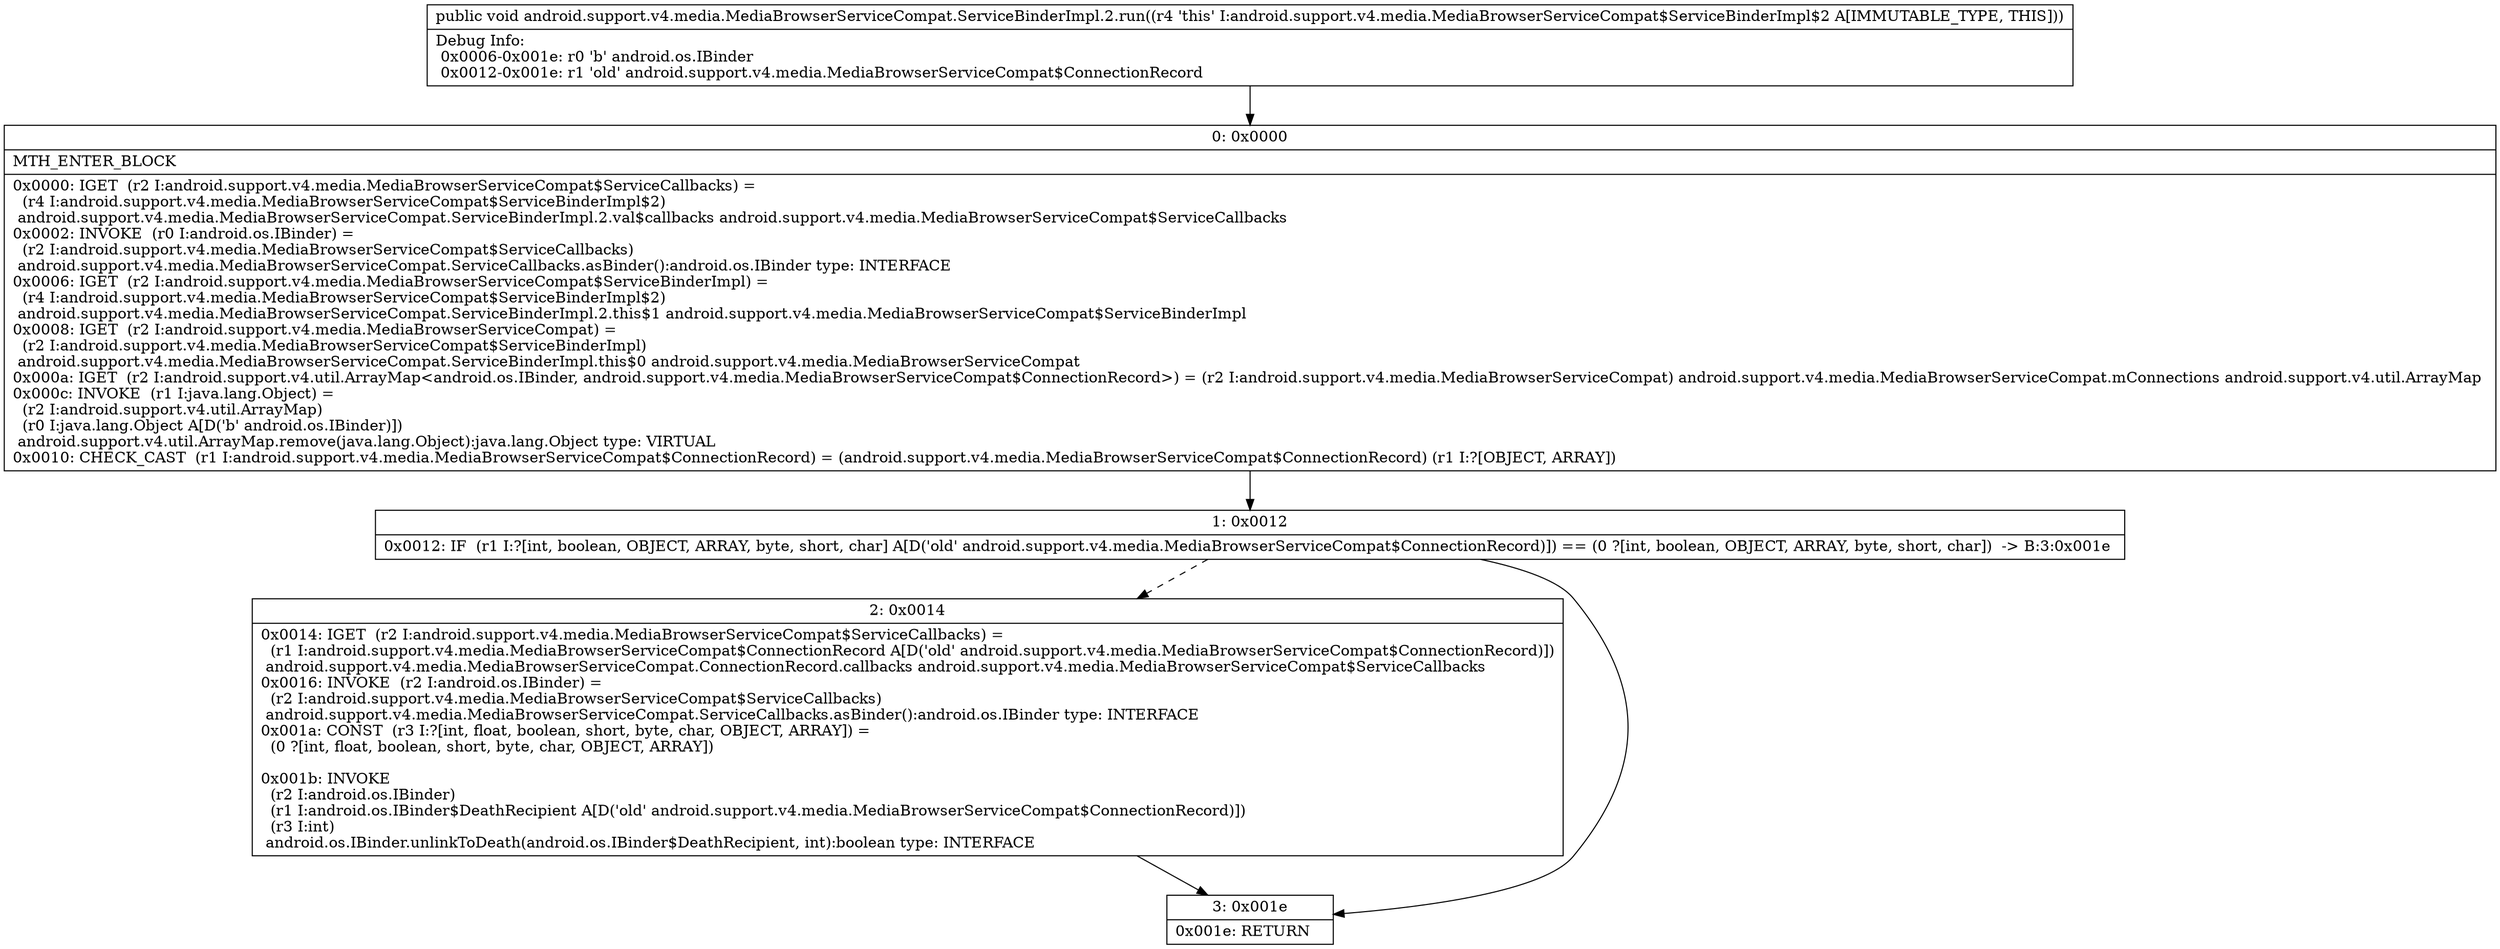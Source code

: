 digraph "CFG forandroid.support.v4.media.MediaBrowserServiceCompat.ServiceBinderImpl.2.run()V" {
Node_0 [shape=record,label="{0\:\ 0x0000|MTH_ENTER_BLOCK\l|0x0000: IGET  (r2 I:android.support.v4.media.MediaBrowserServiceCompat$ServiceCallbacks) = \l  (r4 I:android.support.v4.media.MediaBrowserServiceCompat$ServiceBinderImpl$2)\l android.support.v4.media.MediaBrowserServiceCompat.ServiceBinderImpl.2.val$callbacks android.support.v4.media.MediaBrowserServiceCompat$ServiceCallbacks \l0x0002: INVOKE  (r0 I:android.os.IBinder) = \l  (r2 I:android.support.v4.media.MediaBrowserServiceCompat$ServiceCallbacks)\l android.support.v4.media.MediaBrowserServiceCompat.ServiceCallbacks.asBinder():android.os.IBinder type: INTERFACE \l0x0006: IGET  (r2 I:android.support.v4.media.MediaBrowserServiceCompat$ServiceBinderImpl) = \l  (r4 I:android.support.v4.media.MediaBrowserServiceCompat$ServiceBinderImpl$2)\l android.support.v4.media.MediaBrowserServiceCompat.ServiceBinderImpl.2.this$1 android.support.v4.media.MediaBrowserServiceCompat$ServiceBinderImpl \l0x0008: IGET  (r2 I:android.support.v4.media.MediaBrowserServiceCompat) = \l  (r2 I:android.support.v4.media.MediaBrowserServiceCompat$ServiceBinderImpl)\l android.support.v4.media.MediaBrowserServiceCompat.ServiceBinderImpl.this$0 android.support.v4.media.MediaBrowserServiceCompat \l0x000a: IGET  (r2 I:android.support.v4.util.ArrayMap\<android.os.IBinder, android.support.v4.media.MediaBrowserServiceCompat$ConnectionRecord\>) = (r2 I:android.support.v4.media.MediaBrowserServiceCompat) android.support.v4.media.MediaBrowserServiceCompat.mConnections android.support.v4.util.ArrayMap \l0x000c: INVOKE  (r1 I:java.lang.Object) = \l  (r2 I:android.support.v4.util.ArrayMap)\l  (r0 I:java.lang.Object A[D('b' android.os.IBinder)])\l android.support.v4.util.ArrayMap.remove(java.lang.Object):java.lang.Object type: VIRTUAL \l0x0010: CHECK_CAST  (r1 I:android.support.v4.media.MediaBrowserServiceCompat$ConnectionRecord) = (android.support.v4.media.MediaBrowserServiceCompat$ConnectionRecord) (r1 I:?[OBJECT, ARRAY]) \l}"];
Node_1 [shape=record,label="{1\:\ 0x0012|0x0012: IF  (r1 I:?[int, boolean, OBJECT, ARRAY, byte, short, char] A[D('old' android.support.v4.media.MediaBrowserServiceCompat$ConnectionRecord)]) == (0 ?[int, boolean, OBJECT, ARRAY, byte, short, char])  \-\> B:3:0x001e \l}"];
Node_2 [shape=record,label="{2\:\ 0x0014|0x0014: IGET  (r2 I:android.support.v4.media.MediaBrowserServiceCompat$ServiceCallbacks) = \l  (r1 I:android.support.v4.media.MediaBrowserServiceCompat$ConnectionRecord A[D('old' android.support.v4.media.MediaBrowserServiceCompat$ConnectionRecord)])\l android.support.v4.media.MediaBrowserServiceCompat.ConnectionRecord.callbacks android.support.v4.media.MediaBrowserServiceCompat$ServiceCallbacks \l0x0016: INVOKE  (r2 I:android.os.IBinder) = \l  (r2 I:android.support.v4.media.MediaBrowserServiceCompat$ServiceCallbacks)\l android.support.v4.media.MediaBrowserServiceCompat.ServiceCallbacks.asBinder():android.os.IBinder type: INTERFACE \l0x001a: CONST  (r3 I:?[int, float, boolean, short, byte, char, OBJECT, ARRAY]) = \l  (0 ?[int, float, boolean, short, byte, char, OBJECT, ARRAY])\l \l0x001b: INVOKE  \l  (r2 I:android.os.IBinder)\l  (r1 I:android.os.IBinder$DeathRecipient A[D('old' android.support.v4.media.MediaBrowserServiceCompat$ConnectionRecord)])\l  (r3 I:int)\l android.os.IBinder.unlinkToDeath(android.os.IBinder$DeathRecipient, int):boolean type: INTERFACE \l}"];
Node_3 [shape=record,label="{3\:\ 0x001e|0x001e: RETURN   \l}"];
MethodNode[shape=record,label="{public void android.support.v4.media.MediaBrowserServiceCompat.ServiceBinderImpl.2.run((r4 'this' I:android.support.v4.media.MediaBrowserServiceCompat$ServiceBinderImpl$2 A[IMMUTABLE_TYPE, THIS]))  | Debug Info:\l  0x0006\-0x001e: r0 'b' android.os.IBinder\l  0x0012\-0x001e: r1 'old' android.support.v4.media.MediaBrowserServiceCompat$ConnectionRecord\l}"];
MethodNode -> Node_0;
Node_0 -> Node_1;
Node_1 -> Node_2[style=dashed];
Node_1 -> Node_3;
Node_2 -> Node_3;
}

